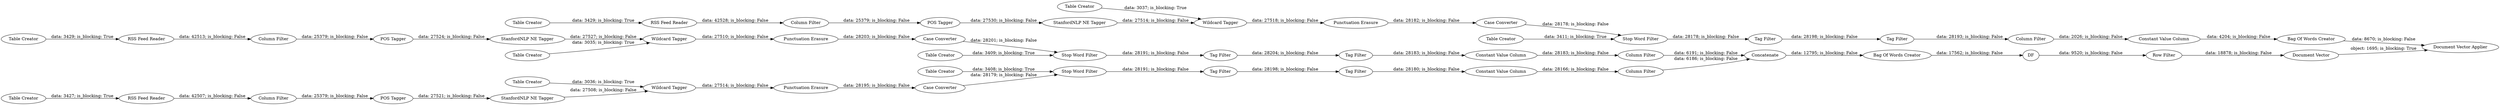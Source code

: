 digraph {
	"6685065702801347545_17" [label="Tag Filter"]
	"8584902936100745381_32" [label="Column Filter"]
	"-984495892519367003_10" [label="Wildcard Tagger"]
	"-5155702355119992754_12" [label="Constant Value Column"]
	"-984495892519367003_11" [label="Table Creator"]
	"-2213512369148717573_9" [label="StanfordNLP NE Tagger"]
	"2635460176337275631_7" [label="POS Tagger"]
	"8584902936100745381_29" [label="Case Converter"]
	"7407487359434083401_48" [label="Bag Of Words Creator"]
	"-984495892519367003_42" [label="Table Creator"]
	"2635460176337275631_60" [label="Column Filter"]
	"7407487359434083401_45" [label="Document Vector Applier"]
	"8584902936100745381_28" [label="Stop Word Filter"]
	"2635460176337275631_11" [label="Table Creator"]
	"6685065702801347545_15" [label="Stop Word Filter"]
	"-2213512369148717573_11" [label="Table Creator"]
	"-2213512369148717573_7" [label="POS Tagger"]
	"7407487359434083401_34" [label=DF]
	"-5155702355119992754_26" [label="Tag Filter"]
	"8584902936100745381_27" [label="Punctuation Erasure"]
	"2635460176337275631_10" [label="Wildcard Tagger"]
	"8584902936100745381_13" [label="Constant Value Column"]
	"6685065702801347545_19" [label="Table Creator"]
	"6685065702801347545_23" [label="Constant Value Column"]
	"8584902936100745381_25" [label="Table Creator"]
	"8584902936100745381_26" [label="Tag Filter"]
	"6685065702801347545_24" [label="Column Filter"]
	"6685065702801347545_16" [label="Case Converter"]
	"-4062125034584969989_33" [label=Concatenate]
	"-984495892519367003_53" [label="RSS Feed Reader"]
	"2635460176337275631_9" [label="StanfordNLP NE Tagger"]
	"-5155702355119992754_29" [label="Case Converter"]
	"7407487359434083401_35" [label="Bag Of Words Creator"]
	"-5155702355119992754_27" [label="Punctuation Erasure"]
	"-984495892519367003_60" [label="Column Filter"]
	"-2213512369148717573_60" [label="Column Filter"]
	"6685065702801347545_20" [label="Tag Filter"]
	"2635460176337275631_42" [label="Table Creator"]
	"7407487359434083401_42" [label="Document Vector"]
	"-2213512369148717573_10" [label="Wildcard Tagger"]
	"-5155702355119992754_32" [label="Column Filter"]
	"7407487359434083401_46" [label="Row Filter"]
	"-5155702355119992754_28" [label="Stop Word Filter"]
	"2635460176337275631_53" [label="RSS Feed Reader"]
	"-2213512369148717573_53" [label="RSS Feed Reader"]
	"-5155702355119992754_31" [label="Tag Filter"]
	"8584902936100745381_31" [label="Tag Filter"]
	"-984495892519367003_9" [label="StanfordNLP NE Tagger"]
	"6685065702801347545_12" [label="Punctuation Erasure"]
	"-984495892519367003_7" [label="POS Tagger"]
	"-5155702355119992754_25" [label="Table Creator"]
	"-2213512369148717573_42" [label="Table Creator"]
	"-984495892519367003_42" -> "-984495892519367003_53" [label="data: 3429; is_blocking: True"]
	"6685065702801347545_19" -> "6685065702801347545_15" [label="data: 3408; is_blocking: True"]
	"2635460176337275631_7" -> "2635460176337275631_9" [label="data: 27521; is_blocking: False"]
	"-984495892519367003_9" -> "-984495892519367003_10" [label="data: 27514; is_blocking: False"]
	"-2213512369148717573_10" -> "-5155702355119992754_27" [label="data: 27510; is_blocking: False"]
	"6685065702801347545_15" -> "6685065702801347545_17" [label="data: 28191; is_blocking: False"]
	"2635460176337275631_42" -> "2635460176337275631_53" [label="data: 3427; is_blocking: True"]
	"2635460176337275631_53" -> "2635460176337275631_60" [label="data: 42507; is_blocking: False"]
	"-2213512369148717573_42" -> "-2213512369148717573_53" [label="data: 3429; is_blocking: True"]
	"-984495892519367003_7" -> "-984495892519367003_9" [label="data: 27530; is_blocking: False"]
	"-2213512369148717573_11" -> "-2213512369148717573_10" [label="data: 3035; is_blocking: True"]
	"2635460176337275631_11" -> "2635460176337275631_10" [label="data: 3036; is_blocking: True"]
	"-5155702355119992754_31" -> "-5155702355119992754_12" [label="data: 28183; is_blocking: False"]
	"7407487359434083401_35" -> "7407487359434083401_34" [label="data: 17562; is_blocking: False"]
	"6685065702801347545_24" -> "-4062125034584969989_33" [label="data: 6186; is_blocking: False"]
	"8584902936100745381_28" -> "8584902936100745381_26" [label="data: 28178; is_blocking: False"]
	"-984495892519367003_10" -> "8584902936100745381_27" [label="data: 27518; is_blocking: False"]
	"-5155702355119992754_27" -> "-5155702355119992754_29" [label="data: 28203; is_blocking: False"]
	"-5155702355119992754_29" -> "-5155702355119992754_28" [label="data: 28201; is_blocking: False"]
	"-5155702355119992754_32" -> "-4062125034584969989_33" [label="data: 6191; is_blocking: False"]
	"-5155702355119992754_28" -> "-5155702355119992754_26" [label="data: 28191; is_blocking: False"]
	"-984495892519367003_60" -> "-984495892519367003_7" [label="data: 25379; is_blocking: False"]
	"6685065702801347545_12" -> "6685065702801347545_16" [label="data: 28195; is_blocking: False"]
	"8584902936100745381_13" -> "7407487359434083401_48" [label="data: 4204; is_blocking: False"]
	"-2213512369148717573_7" -> "-2213512369148717573_9" [label="data: 27524; is_blocking: False"]
	"8584902936100745381_32" -> "8584902936100745381_13" [label="data: 2026; is_blocking: False"]
	"6685065702801347545_16" -> "6685065702801347545_15" [label="data: 28179; is_blocking: False"]
	"2635460176337275631_10" -> "6685065702801347545_12" [label="data: 27514; is_blocking: False"]
	"8584902936100745381_26" -> "8584902936100745381_31" [label="data: 28198; is_blocking: False"]
	"-2213512369148717573_53" -> "-2213512369148717573_60" [label="data: 42513; is_blocking: False"]
	"6685065702801347545_20" -> "6685065702801347545_23" [label="data: 28180; is_blocking: False"]
	"-2213512369148717573_9" -> "-2213512369148717573_10" [label="data: 27527; is_blocking: False"]
	"2635460176337275631_9" -> "2635460176337275631_10" [label="data: 27508; is_blocking: False"]
	"-984495892519367003_11" -> "-984495892519367003_10" [label="data: 3037; is_blocking: True"]
	"8584902936100745381_31" -> "8584902936100745381_32" [label="data: 28193; is_blocking: False"]
	"7407487359434083401_46" -> "7407487359434083401_42" [label="data: 18878; is_blocking: False"]
	"-5155702355119992754_26" -> "-5155702355119992754_31" [label="data: 28204; is_blocking: False"]
	"2635460176337275631_60" -> "2635460176337275631_7" [label="data: 25379; is_blocking: False"]
	"-5155702355119992754_12" -> "-5155702355119992754_32" [label="data: 28183; is_blocking: False"]
	"6685065702801347545_23" -> "6685065702801347545_24" [label="data: 28166; is_blocking: False"]
	"-5155702355119992754_25" -> "-5155702355119992754_28" [label="data: 3409; is_blocking: True"]
	"8584902936100745381_25" -> "8584902936100745381_28" [label="data: 3411; is_blocking: True"]
	"8584902936100745381_29" -> "8584902936100745381_28" [label="data: 28178; is_blocking: False"]
	"7407487359434083401_34" -> "7407487359434083401_46" [label="data: 9520; is_blocking: False"]
	"-4062125034584969989_33" -> "7407487359434083401_35" [label="data: 12795; is_blocking: False"]
	"6685065702801347545_17" -> "6685065702801347545_20" [label="data: 28198; is_blocking: False"]
	"8584902936100745381_27" -> "8584902936100745381_29" [label="data: 28182; is_blocking: False"]
	"-984495892519367003_53" -> "-984495892519367003_60" [label="data: 42528; is_blocking: False"]
	"7407487359434083401_48" -> "7407487359434083401_45" [label="data: 8670; is_blocking: False"]
	"-2213512369148717573_60" -> "-2213512369148717573_7" [label="data: 25379; is_blocking: False"]
	"7407487359434083401_42" -> "7407487359434083401_45" [label="object: 1695; is_blocking: True"]
	rankdir=LR
}
